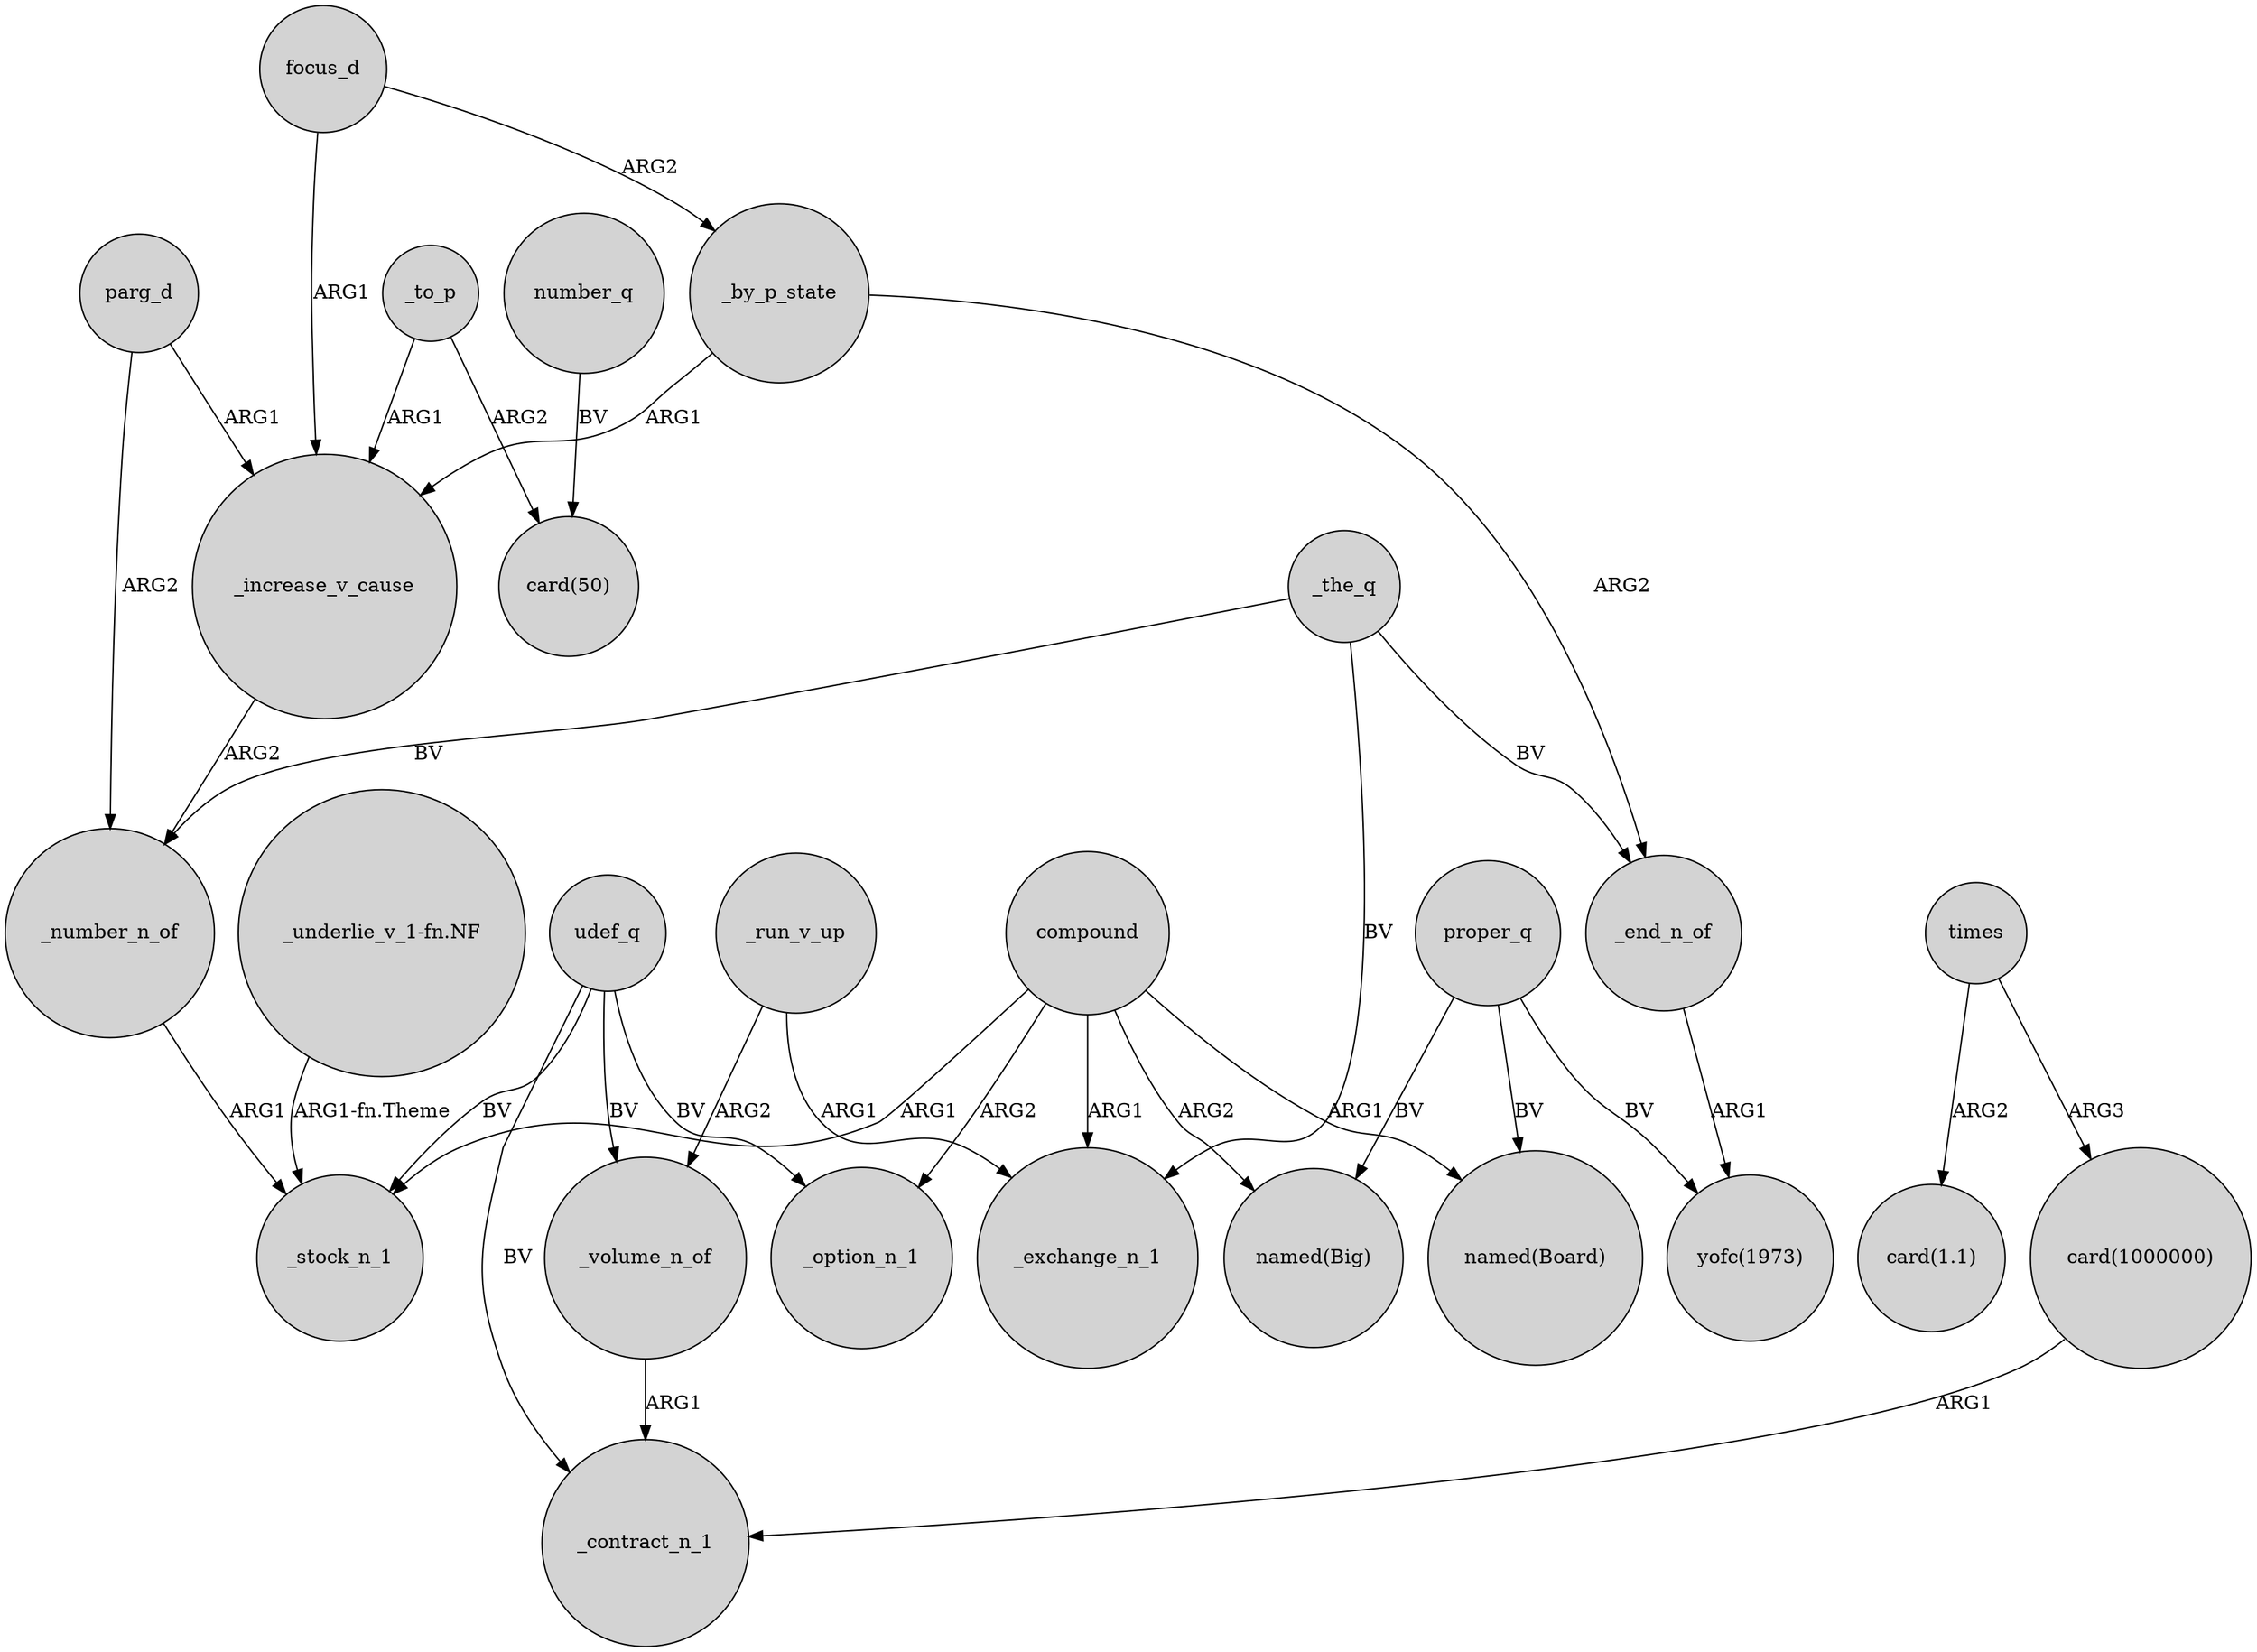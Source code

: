 digraph {
	node [shape=circle style=filled]
	focus_d -> _by_p_state [label=ARG2]
	proper_q -> "yofc(1973)" [label=BV]
	number_q -> "card(50)" [label=BV]
	udef_q -> _option_n_1 [label=BV]
	_to_p -> _increase_v_cause [label=ARG1]
	_the_q -> _end_n_of [label=BV]
	_number_n_of -> _stock_n_1 [label=ARG1]
	udef_q -> _volume_n_of [label=BV]
	_increase_v_cause -> _number_n_of [label=ARG2]
	_by_p_state -> _increase_v_cause [label=ARG1]
	focus_d -> _increase_v_cause [label=ARG1]
	_the_q -> _number_n_of [label=BV]
	compound -> _stock_n_1 [label=ARG1]
	times -> "card(1.1)" [label=ARG2]
	proper_q -> "named(Board)" [label=BV]
	_to_p -> "card(50)" [label=ARG2]
	"card(1000000)" -> _contract_n_1 [label=ARG1]
	_run_v_up -> _exchange_n_1 [label=ARG1]
	compound -> _option_n_1 [label=ARG2]
	compound -> "named(Board)" [label=ARG1]
	udef_q -> _stock_n_1 [label=BV]
	compound -> _exchange_n_1 [label=ARG1]
	times -> "card(1000000)" [label=ARG3]
	"_underlie_v_1-fn.NF" -> _stock_n_1 [label="ARG1-fn.Theme"]
	_end_n_of -> "yofc(1973)" [label=ARG1]
	parg_d -> _increase_v_cause [label=ARG1]
	_volume_n_of -> _contract_n_1 [label=ARG1]
	_run_v_up -> _volume_n_of [label=ARG2]
	parg_d -> _number_n_of [label=ARG2]
	_by_p_state -> _end_n_of [label=ARG2]
	compound -> "named(Big)" [label=ARG2]
	udef_q -> _contract_n_1 [label=BV]
	_the_q -> _exchange_n_1 [label=BV]
	proper_q -> "named(Big)" [label=BV]
}
